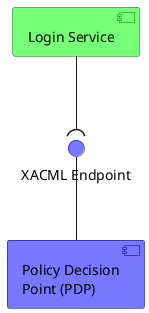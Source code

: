 @startuml component

hide stereotype

component "Policy Decision\nPoint (PDP)" as pdp <<provider>>
() "XACML Endpoint" as policyapi <<consumed>>
pdp -up- policyapi


component "Login Service" as login_service <<login_service>>
login_service -down-( policyapi

skinparam component<<login_service>> {
    BackgroundColor #77ff77
    BorderColor #007700
}

skinparam interface<<consumed>> {
    BackgroundColor #7777ff
    BorderColor #000077
}

skinparam component<<provider>> {
    BackgroundColor #7777ff
    BorderColor #000077
}

@enduml
